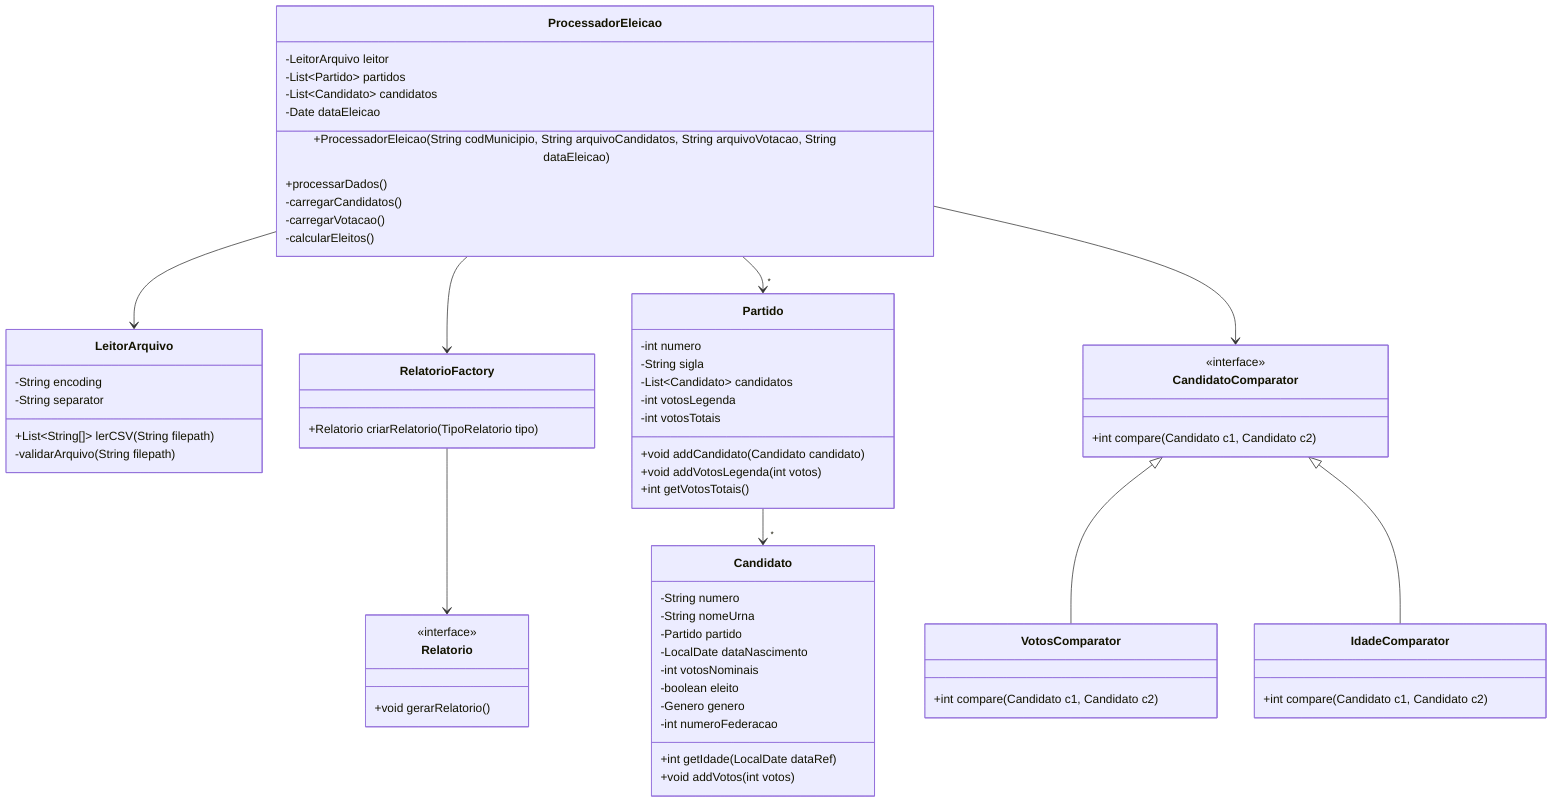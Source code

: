 classDiagram
    class ProcessadorEleicao {
        -LeitorArquivo leitor
        -List~Partido~ partidos
        -List~Candidato~ candidatos
        -Date dataEleicao
        +ProcessadorEleicao(String codMunicipio, String arquivoCandidatos, String arquivoVotacao, String dataEleicao)
        +processarDados()
        -carregarCandidatos()
        -carregarVotacao()
        -calcularEleitos()
    }

    class LeitorArquivo {
        -String encoding
        -String separator
        +List~String[]~ lerCSV(String filepath)
        -validarArquivo(String filepath)
    }

    class Candidato {
        -String numero
        -String nomeUrna
        -Partido partido
        -LocalDate dataNascimento
        -int votosNominais
        -boolean eleito
        -Genero genero
        -int numeroFederacao
        +int getIdade(LocalDate dataRef)
        +void addVotos(int votos)
    }

    class Partido {
        -int numero
        -String sigla
        -List~Candidato~ candidatos
        -int votosLegenda
        -int votosTotais
        +void addCandidato(Candidato candidato)
        +void addVotosLegenda(int votos)
        +int getVotosTotais()
    }

    class RelatorioFactory {
        +Relatorio criarRelatorio(TipoRelatorio tipo)
    }

    class Relatorio {
        <<interface>>
        +void gerarRelatorio()
    }

    class CandidatoComparator {
        <<interface>>
        +int compare(Candidato c1, Candidato c2)
    }

    class VotosComparator {
        +int compare(Candidato c1, Candidato c2)
    }

    class IdadeComparator {
        +int compare(Candidato c1, Candidato c2)
    }

    ProcessadorEleicao --> LeitorArquivo
    ProcessadorEleicao --> RelatorioFactory
    ProcessadorEleicao --> "*" Partido
    Partido --> "*" Candidato
    RelatorioFactory --> Relatorio
    ProcessadorEleicao --> CandidatoComparator
    CandidatoComparator <|-- VotosComparator
    CandidatoComparator <|-- IdadeComparator